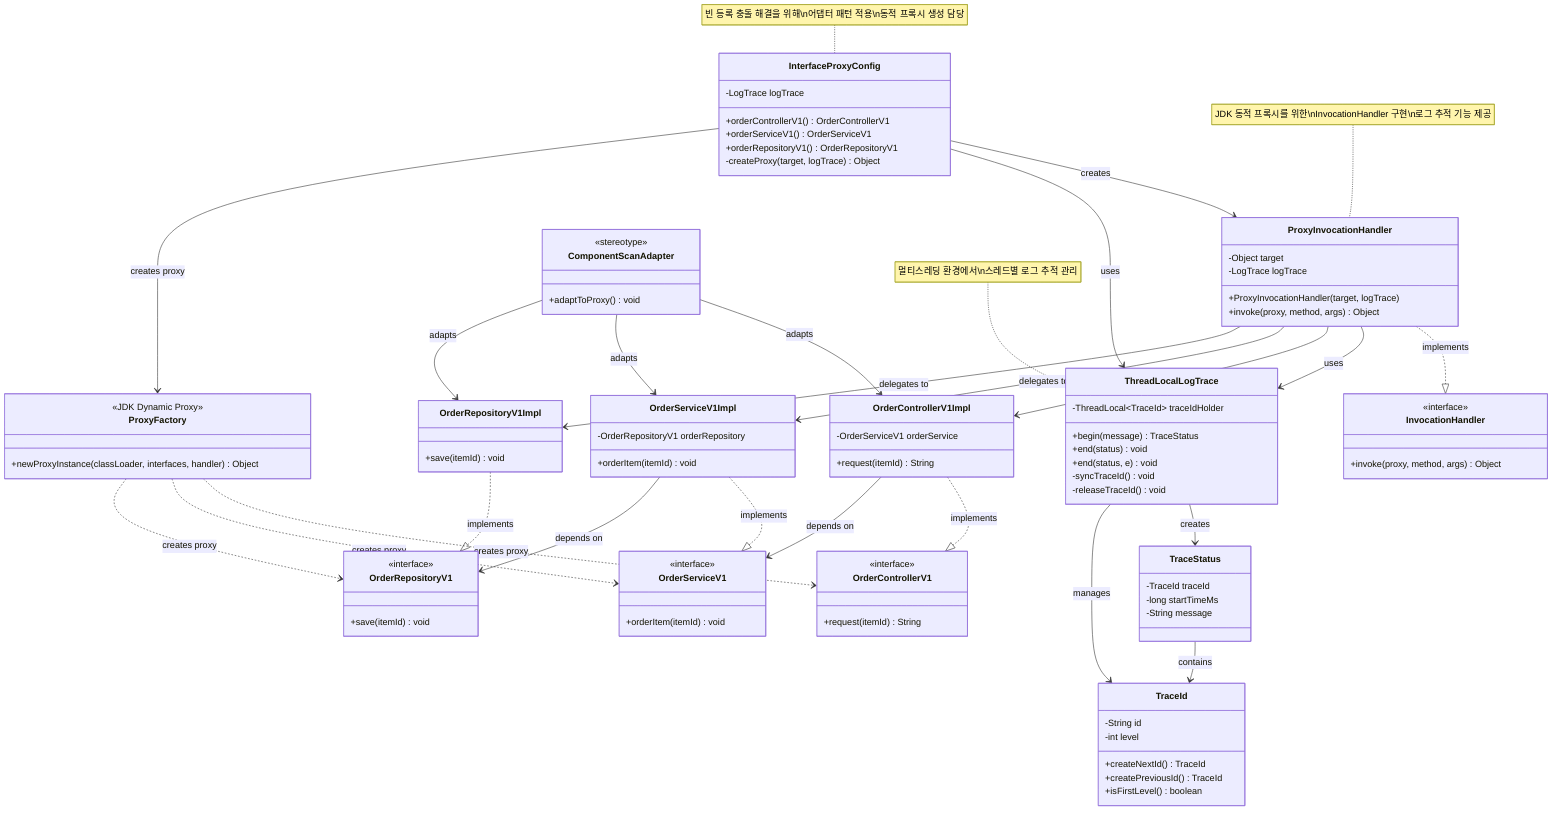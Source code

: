 classDiagram
    class InterfaceProxyConfig {
        -LogTrace logTrace
        +orderControllerV1() OrderControllerV1
        +orderServiceV1() OrderServiceV1
        +orderRepositoryV1() OrderRepositoryV1
        -createProxy(target, logTrace) Object
    }

    class InvocationHandler {
        <<interface>>
        +invoke(proxy, method, args) Object
    }

    class ProxyInvocationHandler {
        -Object target
        -LogTrace logTrace
        +ProxyInvocationHandler(target, logTrace)
        +invoke(proxy, method, args) Object
    }

    class ThreadLocalLogTrace {
        -ThreadLocal~TraceId~ traceIdHolder
        +begin(message) TraceStatus
        +end(status) void
        +end(status, e) void
        -syncTraceId() void
        -releaseTraceId() void
    }

    class TraceStatus {
        -TraceId traceId
        -long startTimeMs
        -String message
    }

    class TraceId {
        -String id
        -int level
        +createNextId() TraceId
        +createPreviousId() TraceId
        +isFirstLevel() boolean
    }

    %% 인터페이스 정의
    class OrderControllerV1 {
        <<interface>>
        +request(itemId) String
    }

    class OrderServiceV1 {
        <<interface>>
        +orderItem(itemId) void
    }

    class OrderRepositoryV1 {
        <<interface>>
        +save(itemId) void
    }

    %% 실제 구현체
    class OrderControllerV1Impl {
        -OrderServiceV1 orderService
        +request(itemId) String
    }

    class OrderServiceV1Impl {
        -OrderRepositoryV1 orderRepository
        +orderItem(itemId) void
    }

    class OrderRepositoryV1Impl {
        +save(itemId) void
    }

    %% 어댑터 패턴 적용
    class ComponentScanAdapter {
        <<stereotype>>
        +adaptToProxy() void
    }

    %% JDK Dynamic Proxy
    class ProxyFactory {
        <<JDK Dynamic Proxy>>
        +newProxyInstance(classLoader, interfaces, handler) Object
    }

    %% 관계 설정
    InterfaceProxyConfig --> ProxyInvocationHandler : creates
    InterfaceProxyConfig --> ThreadLocalLogTrace : uses
    InterfaceProxyConfig --> ProxyFactory : creates proxy
    
    ProxyInvocationHandler ..|> InvocationHandler : implements
    ProxyInvocationHandler --> ThreadLocalLogTrace : uses
    ProxyInvocationHandler --> OrderControllerV1Impl : delegates to
    ProxyInvocationHandler --> OrderServiceV1Impl : delegates to
    ProxyInvocationHandler --> OrderRepositoryV1Impl : delegates to
    
    ThreadLocalLogTrace --> TraceStatus : creates
    ThreadLocalLogTrace --> TraceId : manages
    TraceStatus --> TraceId : contains

    %% 인터페이스 구현
    OrderControllerV1Impl ..|> OrderControllerV1 : implements
    OrderServiceV1Impl ..|> OrderServiceV1 : implements
    OrderRepositoryV1Impl ..|> OrderRepositoryV1 : implements

    %% 프록시 관계
    ProxyFactory ..> OrderControllerV1 : creates proxy
    ProxyFactory ..> OrderServiceV1 : creates proxy
    ProxyFactory ..> OrderRepositoryV1 : creates proxy

    %% 어댑터 패턴
    ComponentScanAdapter --> OrderControllerV1Impl : adapts
    ComponentScanAdapter --> OrderServiceV1Impl : adapts
    ComponentScanAdapter --> OrderRepositoryV1Impl : adapts

    %% 의존성 주입
    OrderControllerV1Impl --> OrderServiceV1 : depends on
    OrderServiceV1Impl --> OrderRepositoryV1 : depends on

    note for InterfaceProxyConfig "빈 등록 충돌 해결을 위해\n어댑터 패턴 적용\n동적 프록시 생성 담당"
    note for ProxyInvocationHandler "JDK 동적 프록시를 위한\nInvocationHandler 구현\n로그 추적 기능 제공"
    note for ThreadLocalLogTrace "멀티스레딩 환경에서\n스레드별 로그 추적 관리"